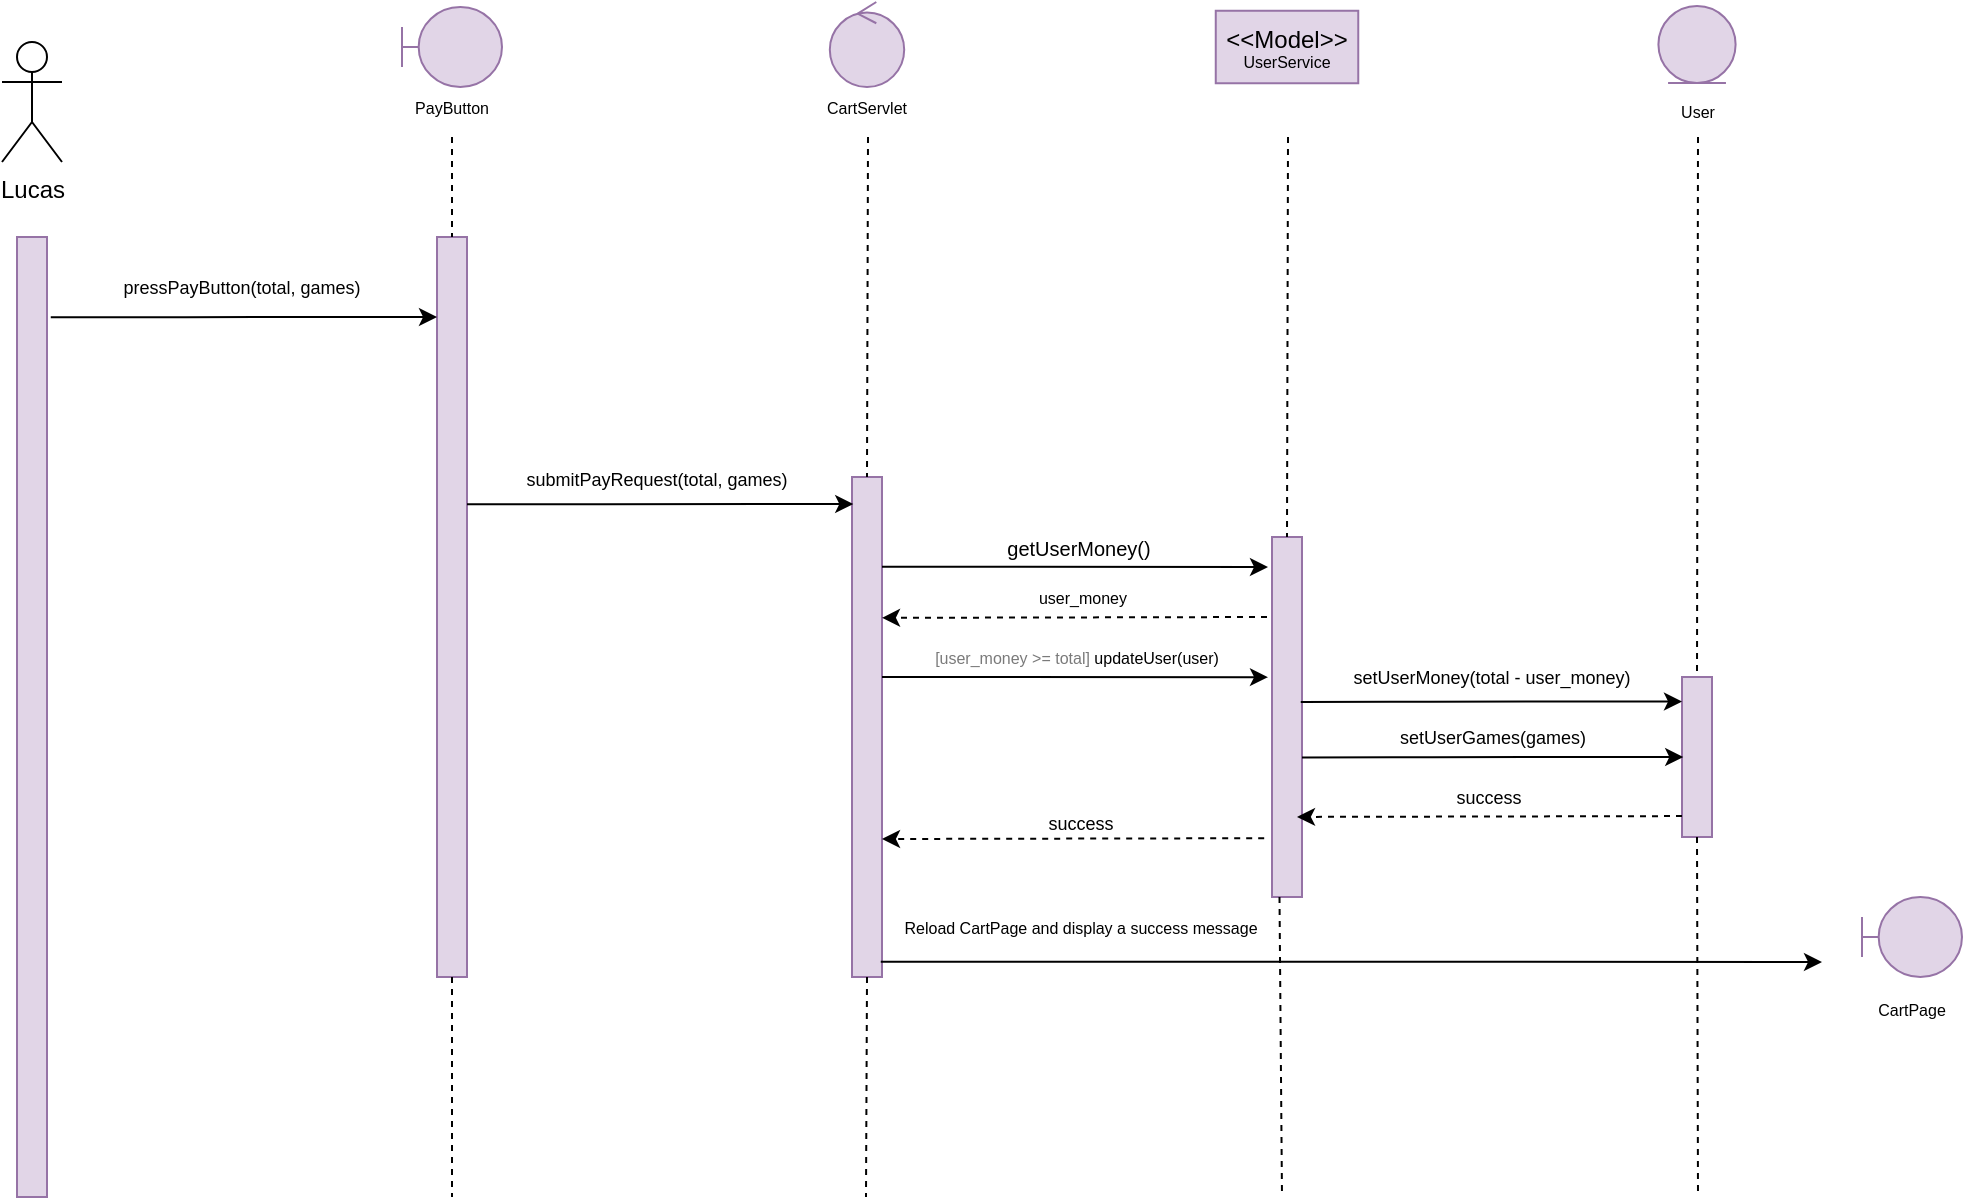 <mxfile version="15.6.8" type="device"><diagram id="WpRlc5r96wPyT1yBFLWO" name="Page-1"><mxGraphModel dx="1109" dy="-157" grid="1" gridSize="10" guides="1" tooltips="1" connect="1" arrows="1" fold="1" page="1" pageScale="1" pageWidth="827" pageHeight="1169" math="0" shadow="0"><root><mxCell id="0"/><mxCell id="1" parent="0"/><mxCell id="WPhjHyZeCxfKg7nktDVD-724" value="Lucas" style="shape=umlActor;verticalLabelPosition=bottom;verticalAlign=top;html=1;outlineConnect=0;" vertex="1" parent="1"><mxGeometry x="1590" y="1270" width="30" height="60" as="geometry"/></mxCell><mxCell id="WPhjHyZeCxfKg7nktDVD-725" value="" style="rounded=0;whiteSpace=wrap;html=1;fillColor=#e1d5e7;strokeColor=#9673a6;" vertex="1" parent="1"><mxGeometry x="1597.5" y="1367.5" width="15" height="480" as="geometry"/></mxCell><mxCell id="WPhjHyZeCxfKg7nktDVD-726" value="" style="rounded=0;whiteSpace=wrap;html=1;fillColor=#e1d5e7;strokeColor=#9673a6;" vertex="1" parent="1"><mxGeometry x="1807.5" y="1367.5" width="15" height="370" as="geometry"/></mxCell><mxCell id="WPhjHyZeCxfKg7nktDVD-727" value="" style="endArrow=none;dashed=1;html=1;rounded=0;fontSize=8;entryX=0.5;entryY=0;entryDx=0;entryDy=0;exitX=0.5;exitY=1;exitDx=0;exitDy=0;" edge="1" parent="1" target="WPhjHyZeCxfKg7nktDVD-726"><mxGeometry width="50" height="50" relative="1" as="geometry"><mxPoint x="1815" y="1317.5" as="sourcePoint"/><mxPoint x="1837.5" y="1377.5" as="targetPoint"/></mxGeometry></mxCell><mxCell id="WPhjHyZeCxfKg7nktDVD-728" value="&lt;div&gt;PayButton&lt;/div&gt;" style="text;html=1;strokeColor=none;fillColor=none;align=center;verticalAlign=middle;whiteSpace=wrap;rounded=0;fontSize=8;" vertex="1" parent="1"><mxGeometry x="1800" y="1295" width="30" height="15" as="geometry"/></mxCell><mxCell id="WPhjHyZeCxfKg7nktDVD-729" value="pressPayButton(total, games)" style="text;html=1;strokeColor=none;fillColor=none;align=center;verticalAlign=middle;whiteSpace=wrap;rounded=0;fontSize=9;" vertex="1" parent="1"><mxGeometry x="1620" y="1377.5" width="180" height="30" as="geometry"/></mxCell><mxCell id="WPhjHyZeCxfKg7nktDVD-730" value="CartServlet" style="text;html=1;strokeColor=none;fillColor=none;align=center;verticalAlign=middle;whiteSpace=wrap;rounded=0;fontSize=8;" vertex="1" parent="1"><mxGeometry x="1963.13" y="1295" width="118.75" height="15" as="geometry"/></mxCell><mxCell id="WPhjHyZeCxfKg7nktDVD-731" value="" style="rounded=0;whiteSpace=wrap;html=1;fillColor=#e1d5e7;strokeColor=#9673a6;" vertex="1" parent="1"><mxGeometry x="2015" y="1487.5" width="15" height="250" as="geometry"/></mxCell><mxCell id="WPhjHyZeCxfKg7nktDVD-732" value="" style="endArrow=none;dashed=1;html=1;rounded=0;fontSize=8;entryX=0.5;entryY=0;entryDx=0;entryDy=0;" edge="1" parent="1" target="WPhjHyZeCxfKg7nktDVD-731"><mxGeometry width="50" height="50" relative="1" as="geometry"><mxPoint x="2023" y="1317.5" as="sourcePoint"/><mxPoint x="2067.5" y="1391" as="targetPoint"/></mxGeometry></mxCell><mxCell id="WPhjHyZeCxfKg7nktDVD-733" value="" style="rounded=0;whiteSpace=wrap;html=1;fillColor=#e1d5e7;strokeColor=#9673a6;" vertex="1" parent="1"><mxGeometry x="2225" y="1517.5" width="15" height="180" as="geometry"/></mxCell><mxCell id="WPhjHyZeCxfKg7nktDVD-734" value="" style="endArrow=none;dashed=1;html=1;rounded=0;fontSize=8;entryX=0.5;entryY=0;entryDx=0;entryDy=0;" edge="1" parent="1" target="WPhjHyZeCxfKg7nktDVD-733"><mxGeometry width="50" height="50" relative="1" as="geometry"><mxPoint x="2233" y="1317.5" as="sourcePoint"/><mxPoint x="2252.5" y="1416" as="targetPoint"/></mxGeometry></mxCell><mxCell id="WPhjHyZeCxfKg7nktDVD-735" value="setUserMoney(total - user_money)" style="text;html=1;strokeColor=none;fillColor=none;align=center;verticalAlign=middle;whiteSpace=wrap;rounded=0;fontSize=9;" vertex="1" parent="1"><mxGeometry x="2240" y="1577.5" width="190" height="20" as="geometry"/></mxCell><mxCell id="WPhjHyZeCxfKg7nktDVD-736" value="" style="rounded=0;whiteSpace=wrap;html=1;fillColor=#e1d5e7;strokeColor=#9673a6;" vertex="1" parent="1"><mxGeometry x="2430" y="1587.5" width="15" height="80" as="geometry"/></mxCell><mxCell id="WPhjHyZeCxfKg7nktDVD-737" value="" style="endArrow=none;dashed=1;html=1;rounded=0;fontSize=8;entryX=0.5;entryY=0;entryDx=0;entryDy=0;" edge="1" parent="1" target="WPhjHyZeCxfKg7nktDVD-736"><mxGeometry width="50" height="50" relative="1" as="geometry"><mxPoint x="2438" y="1317.5" as="sourcePoint"/><mxPoint x="2364.66" y="1508.75" as="targetPoint"/></mxGeometry></mxCell><mxCell id="WPhjHyZeCxfKg7nktDVD-738" value="&lt;font style=&quot;font-size: 9px&quot;&gt;success&lt;/font&gt;" style="text;html=1;strokeColor=none;fillColor=none;align=center;verticalAlign=middle;rounded=0;fontSize=9;" vertex="1" parent="1"><mxGeometry x="2240" y="1637.5" width="185" height="20" as="geometry"/></mxCell><mxCell id="WPhjHyZeCxfKg7nktDVD-739" value="" style="endArrow=classic;html=1;rounded=0;dashed=1;fontSize=7;entryX=1;entryY=0.333;entryDx=0;entryDy=0;entryPerimeter=0;" edge="1" parent="1"><mxGeometry width="50" height="50" relative="1" as="geometry"><mxPoint x="2430" y="1657.04" as="sourcePoint"/><mxPoint x="2237.5" y="1657.46" as="targetPoint"/></mxGeometry></mxCell><mxCell id="WPhjHyZeCxfKg7nktDVD-740" value="" style="endArrow=none;dashed=1;html=1;rounded=0;fontSize=8;exitX=0.5;exitY=1;exitDx=0;exitDy=0;" edge="1" parent="1" source="WPhjHyZeCxfKg7nktDVD-736"><mxGeometry width="50" height="50" relative="1" as="geometry"><mxPoint x="2364.99" y="1723.75" as="sourcePoint"/><mxPoint x="2438" y="1847.5" as="targetPoint"/></mxGeometry></mxCell><mxCell id="WPhjHyZeCxfKg7nktDVD-741" value="" style="endArrow=none;dashed=1;html=1;rounded=0;fontSize=8;exitX=0.5;exitY=1;exitDx=0;exitDy=0;" edge="1" parent="1" source="WPhjHyZeCxfKg7nktDVD-726"><mxGeometry width="50" height="50" relative="1" as="geometry"><mxPoint x="1815" y="1747.5" as="sourcePoint"/><mxPoint x="1815" y="1847.5" as="targetPoint"/><Array as="points"/></mxGeometry></mxCell><mxCell id="WPhjHyZeCxfKg7nktDVD-742" value="User" style="text;html=1;strokeColor=none;fillColor=none;align=center;verticalAlign=middle;whiteSpace=wrap;rounded=0;fontSize=8;" vertex="1" parent="1"><mxGeometry x="2422.5" y="1297.5" width="30" height="15" as="geometry"/></mxCell><mxCell id="WPhjHyZeCxfKg7nktDVD-743" value="" style="endArrow=classic;html=1;rounded=0;exitX=1;exitY=0;exitDx=0;exitDy=0;entryX=-0.125;entryY=0.121;entryDx=0;entryDy=0;entryPerimeter=0;" edge="1" parent="1"><mxGeometry width="50" height="50" relative="1" as="geometry"><mxPoint x="1614.38" y="1407.57" as="sourcePoint"/><mxPoint x="1807.505" y="1407.5" as="targetPoint"/><Array as="points"><mxPoint x="1661.88" y="1407.57"/><mxPoint x="1681.88" y="1407.57"/></Array></mxGeometry></mxCell><mxCell id="WPhjHyZeCxfKg7nktDVD-744" value="" style="endArrow=classic;html=1;rounded=0;exitX=1;exitY=0;exitDx=0;exitDy=0;entryX=-0.125;entryY=0.121;entryDx=0;entryDy=0;entryPerimeter=0;" edge="1" parent="1"><mxGeometry width="50" height="50" relative="1" as="geometry"><mxPoint x="1822.5" y="1501.07" as="sourcePoint"/><mxPoint x="2015.625" y="1501.0" as="targetPoint"/><Array as="points"><mxPoint x="1870" y="1501.07"/><mxPoint x="1890" y="1501.07"/></Array></mxGeometry></mxCell><mxCell id="WPhjHyZeCxfKg7nktDVD-745" value="&lt;div style=&quot;font-size: 9px&quot;&gt;&lt;font style=&quot;font-size: 9px&quot;&gt;submitPayRequest(total, games)&lt;/font&gt;&lt;/div&gt;" style="text;html=1;strokeColor=none;fillColor=none;align=center;verticalAlign=middle;whiteSpace=wrap;rounded=0;fontSize=9;" vertex="1" parent="1"><mxGeometry x="1820" y="1477.5" width="195" height="23.5" as="geometry"/></mxCell><mxCell id="WPhjHyZeCxfKg7nktDVD-746" value="" style="endArrow=classic;html=1;rounded=0;exitX=1;exitY=0;exitDx=0;exitDy=0;" edge="1" parent="1"><mxGeometry width="50" height="50" relative="1" as="geometry"><mxPoint x="2030" y="1532.43" as="sourcePoint"/><mxPoint x="2223" y="1532.5" as="targetPoint"/><Array as="points"><mxPoint x="2077.5" y="1532.43"/><mxPoint x="2097.5" y="1532.43"/></Array></mxGeometry></mxCell><mxCell id="WPhjHyZeCxfKg7nktDVD-747" value="&lt;font style=&quot;font-size: 9px&quot;&gt;success&lt;/font&gt;" style="text;html=1;strokeColor=none;fillColor=none;align=center;verticalAlign=middle;whiteSpace=wrap;rounded=0;fontSize=8;" vertex="1" parent="1"><mxGeometry x="2032.25" y="1647.5" width="195" height="26.5" as="geometry"/></mxCell><mxCell id="WPhjHyZeCxfKg7nktDVD-748" value="" style="endArrow=classic;html=1;rounded=0;dashed=1;fontSize=7;exitX=0.073;exitY=0.293;exitDx=0;exitDy=0;exitPerimeter=0;" edge="1" parent="1"><mxGeometry width="50" height="50" relative="1" as="geometry"><mxPoint x="2221.095" y="1668.105" as="sourcePoint"/><mxPoint x="2030" y="1668.5" as="targetPoint"/></mxGeometry></mxCell><mxCell id="WPhjHyZeCxfKg7nktDVD-749" value="getUserMoney()" style="text;html=1;strokeColor=none;fillColor=none;align=center;verticalAlign=middle;whiteSpace=wrap;rounded=0;fontSize=10;" vertex="1" parent="1"><mxGeometry x="2032.25" y="1517.5" width="192.5" height="10" as="geometry"/></mxCell><mxCell id="WPhjHyZeCxfKg7nktDVD-750" value="" style="endArrow=classic;html=1;rounded=0;entryX=-0.125;entryY=0.121;entryDx=0;entryDy=0;entryPerimeter=0;" edge="1" parent="1"><mxGeometry width="50" height="50" relative="1" as="geometry"><mxPoint x="2239.38" y="1600.01" as="sourcePoint"/><mxPoint x="2430.005" y="1599.76" as="targetPoint"/><Array as="points"><mxPoint x="2284.38" y="1599.83"/><mxPoint x="2304.38" y="1599.83"/></Array></mxGeometry></mxCell><mxCell id="WPhjHyZeCxfKg7nktDVD-751" value="" style="endArrow=none;dashed=1;html=1;rounded=0;fontSize=8;exitX=0.25;exitY=1;exitDx=0;exitDy=0;" edge="1" parent="1" source="WPhjHyZeCxfKg7nktDVD-733"><mxGeometry width="50" height="50" relative="1" as="geometry"><mxPoint x="2229.75" y="1681" as="sourcePoint"/><mxPoint x="2230" y="1847.5" as="targetPoint"/></mxGeometry></mxCell><mxCell id="WPhjHyZeCxfKg7nktDVD-752" value="" style="endArrow=none;dashed=1;html=1;rounded=0;fontSize=8;exitX=0.5;exitY=1;exitDx=0;exitDy=0;" edge="1" parent="1" source="WPhjHyZeCxfKg7nktDVD-731"><mxGeometry width="50" height="50" relative="1" as="geometry"><mxPoint x="2022" y="1747.5" as="sourcePoint"/><mxPoint x="2022" y="1847.5" as="targetPoint"/></mxGeometry></mxCell><mxCell id="WPhjHyZeCxfKg7nktDVD-754" value="CartPage" style="text;html=1;strokeColor=none;fillColor=none;align=center;verticalAlign=middle;whiteSpace=wrap;rounded=0;fontSize=8;fontColor=#000000;" vertex="1" parent="1"><mxGeometry x="2520" y="1746" width="50" height="15" as="geometry"/></mxCell><mxCell id="WPhjHyZeCxfKg7nktDVD-755" value="" style="endArrow=classic;html=1;rounded=0;exitX=1;exitY=0;exitDx=0;exitDy=0;entryX=0;entryY=0.5;entryDx=0;entryDy=0;" edge="1" parent="1"><mxGeometry width="50" height="50" relative="1" as="geometry"><mxPoint x="2029.38" y="1729.83" as="sourcePoint"/><mxPoint x="2500" y="1730" as="targetPoint"/><Array as="points"><mxPoint x="2076.88" y="1729.83"/><mxPoint x="2096.88" y="1729.83"/></Array></mxGeometry></mxCell><mxCell id="WPhjHyZeCxfKg7nktDVD-756" value="" style="endArrow=classic;html=1;rounded=0;exitX=1;exitY=0;exitDx=0;exitDy=0;" edge="1" parent="1"><mxGeometry width="50" height="50" relative="1" as="geometry"><mxPoint x="2030" y="1587.5" as="sourcePoint"/><mxPoint x="2223" y="1587.57" as="targetPoint"/><Array as="points"><mxPoint x="2077.5" y="1587.5"/><mxPoint x="2097.5" y="1587.5"/></Array></mxGeometry></mxCell><mxCell id="WPhjHyZeCxfKg7nktDVD-757" value="" style="endArrow=classic;html=1;rounded=0;dashed=1;fontSize=7;entryX=1;entryY=0.333;entryDx=0;entryDy=0;entryPerimeter=0;" edge="1" parent="1"><mxGeometry width="50" height="50" relative="1" as="geometry"><mxPoint x="2222.5" y="1557.5" as="sourcePoint"/><mxPoint x="2030" y="1557.92" as="targetPoint"/></mxGeometry></mxCell><mxCell id="WPhjHyZeCxfKg7nktDVD-758" value="user_money" style="text;html=1;align=center;verticalAlign=middle;resizable=0;points=[];autosize=1;strokeColor=none;fillColor=none;fontSize=8;fontColor=#000000;" vertex="1" parent="1"><mxGeometry x="2099.75" y="1537.5" width="60" height="20" as="geometry"/></mxCell><mxCell id="WPhjHyZeCxfKg7nktDVD-759" value="&lt;font color=&quot;#7a7a7a&quot;&gt;[user_money &amp;gt;= total]&lt;/font&gt; updateUser(user)" style="text;html=1;align=center;verticalAlign=middle;resizable=0;points=[];autosize=1;strokeColor=none;fillColor=none;fontSize=8;fontColor=#000000;" vertex="1" parent="1"><mxGeometry x="2047.25" y="1567.5" width="160" height="20" as="geometry"/></mxCell><mxCell id="WPhjHyZeCxfKg7nktDVD-760" value="" style="endArrow=classic;html=1;rounded=0;entryX=-0.125;entryY=0.121;entryDx=0;entryDy=0;entryPerimeter=0;" edge="1" parent="1"><mxGeometry width="50" height="50" relative="1" as="geometry"><mxPoint x="2240" y="1627.75" as="sourcePoint"/><mxPoint x="2430.625" y="1627.5" as="targetPoint"/><Array as="points"><mxPoint x="2285" y="1627.57"/><mxPoint x="2305" y="1627.57"/></Array></mxGeometry></mxCell><mxCell id="WPhjHyZeCxfKg7nktDVD-761" value="setUserGames(games)" style="text;html=1;align=center;verticalAlign=middle;resizable=0;points=[];autosize=1;strokeColor=none;fillColor=none;fontSize=9;fontColor=#000000;" vertex="1" parent="1"><mxGeometry x="2280" y="1607.5" width="110" height="20" as="geometry"/></mxCell><mxCell id="WPhjHyZeCxfKg7nktDVD-762" value="&lt;font style=&quot;font-size: 8px&quot;&gt;Reload CartPage and display a success message&lt;/font&gt;" style="text;html=1;align=center;verticalAlign=middle;resizable=0;points=[];autosize=1;strokeColor=none;fillColor=none;fontSize=9;fontColor=#000000;" vertex="1" parent="1"><mxGeometry x="2033.5" y="1702.5" width="190" height="20" as="geometry"/></mxCell><mxCell id="WPhjHyZeCxfKg7nktDVD-763" value="" style="shape=umlBoundary;whiteSpace=wrap;html=1;fillColor=#e1d5e7;strokeColor=#9673a6;" vertex="1" parent="1"><mxGeometry x="1790" y="1252.5" width="50" height="40" as="geometry"/></mxCell><mxCell id="WPhjHyZeCxfKg7nktDVD-764" value="" style="ellipse;shape=umlControl;whiteSpace=wrap;html=1;fillColor=#e1d5e7;strokeColor=#9673a6;" vertex="1" parent="1"><mxGeometry x="2003.91" y="1250" width="37.19" height="42.5" as="geometry"/></mxCell><mxCell id="WPhjHyZeCxfKg7nktDVD-765" value="&lt;div&gt;&amp;lt;&amp;lt;Model&amp;gt;&amp;gt;&lt;/div&gt;&lt;div style=&quot;font-size: 8px&quot;&gt;UserService&lt;/div&gt;" style="rounded=0;whiteSpace=wrap;html=1;fillColor=#e1d5e7;strokeColor=#9673a6;" vertex="1" parent="1"><mxGeometry x="2196.88" y="1254.38" width="71.25" height="36.25" as="geometry"/></mxCell><mxCell id="WPhjHyZeCxfKg7nktDVD-766" value="" style="ellipse;shape=umlEntity;whiteSpace=wrap;html=1;fontSize=8;fillColor=#e1d5e7;strokeColor=#9673a6;" vertex="1" parent="1"><mxGeometry x="2418.21" y="1251.95" width="38.59" height="38.59" as="geometry"/></mxCell><mxCell id="WPhjHyZeCxfKg7nktDVD-767" value="" style="shape=umlBoundary;whiteSpace=wrap;html=1;fillColor=#e1d5e7;strokeColor=#9673a6;" vertex="1" parent="1"><mxGeometry x="2520" y="1697.5" width="50" height="40" as="geometry"/></mxCell></root></mxGraphModel></diagram></mxfile>